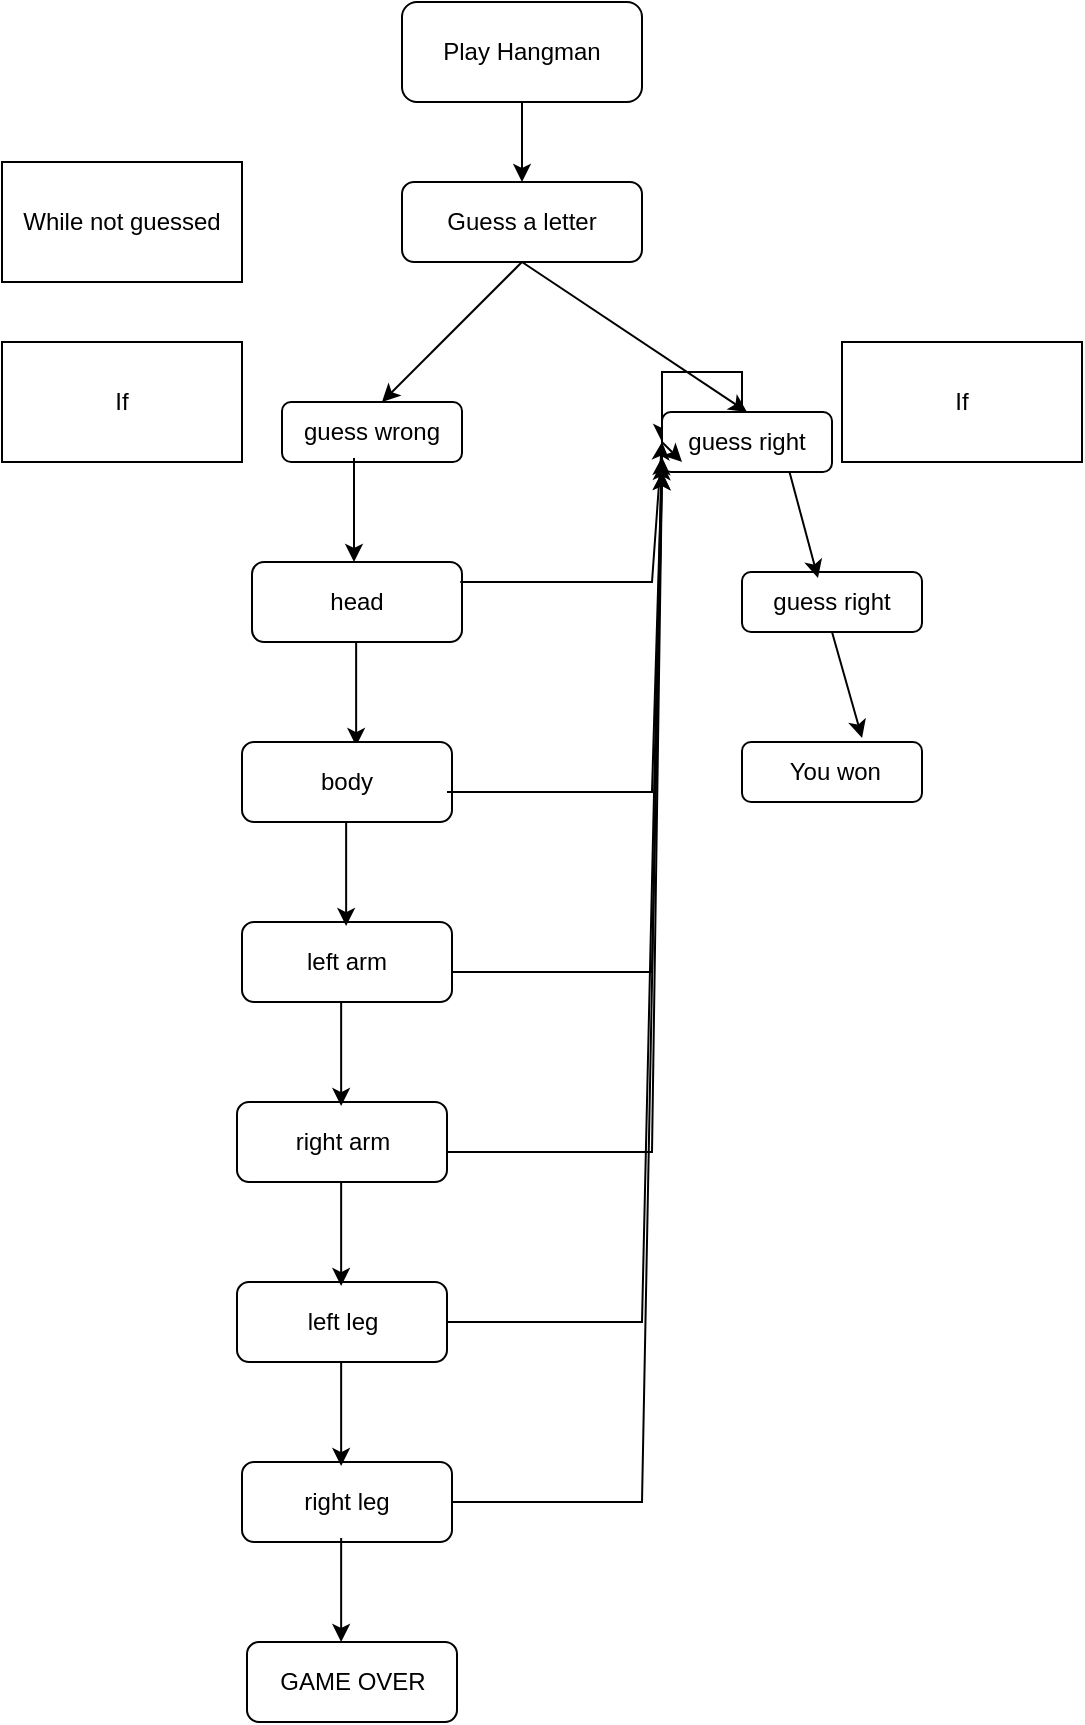 <mxfile version="16.0.3" type="github">
  <diagram id="Vbpvdw_0GRjlD3DwFyju" name="Page-1">
    <mxGraphModel dx="1422" dy="786" grid="1" gridSize="10" guides="1" tooltips="1" connect="1" arrows="1" fold="1" page="1" pageScale="1" pageWidth="850" pageHeight="1100" math="0" shadow="0">
      <root>
        <mxCell id="0" />
        <mxCell id="1" parent="0" />
        <mxCell id="XTJV3Xcrq7BPurxh-azX-1" value="Play Hangman" style="rounded=1;whiteSpace=wrap;html=1;" parent="1" vertex="1">
          <mxGeometry x="300" y="30" width="120" height="50" as="geometry" />
        </mxCell>
        <mxCell id="XTJV3Xcrq7BPurxh-azX-2" value="" style="endArrow=classic;html=1;rounded=0;exitX=0.5;exitY=1;exitDx=0;exitDy=0;" parent="1" source="XTJV3Xcrq7BPurxh-azX-1" edge="1">
          <mxGeometry width="50" height="50" relative="1" as="geometry">
            <mxPoint x="400" y="430" as="sourcePoint" />
            <mxPoint x="360" y="120" as="targetPoint" />
          </mxGeometry>
        </mxCell>
        <mxCell id="XTJV3Xcrq7BPurxh-azX-3" value="Guess a letter" style="rounded=1;whiteSpace=wrap;html=1;" parent="1" vertex="1">
          <mxGeometry x="300" y="120" width="120" height="40" as="geometry" />
        </mxCell>
        <mxCell id="XTJV3Xcrq7BPurxh-azX-4" value="" style="endArrow=classic;html=1;rounded=0;exitX=0.5;exitY=1;exitDx=0;exitDy=0;" parent="1" source="XTJV3Xcrq7BPurxh-azX-3" edge="1">
          <mxGeometry width="50" height="50" relative="1" as="geometry">
            <mxPoint x="400" y="430" as="sourcePoint" />
            <mxPoint x="290" y="230" as="targetPoint" />
          </mxGeometry>
        </mxCell>
        <mxCell id="XTJV3Xcrq7BPurxh-azX-5" value="" style="endArrow=classic;html=1;rounded=0;exitX=0.5;exitY=1;exitDx=0;exitDy=0;entryX=0.5;entryY=0;entryDx=0;entryDy=0;" parent="1" source="XTJV3Xcrq7BPurxh-azX-3" edge="1" target="XTJV3Xcrq7BPurxh-azX-7">
          <mxGeometry width="50" height="50" relative="1" as="geometry">
            <mxPoint x="370" y="170" as="sourcePoint" />
            <mxPoint x="430" y="230" as="targetPoint" />
            <Array as="points" />
          </mxGeometry>
        </mxCell>
        <mxCell id="XTJV3Xcrq7BPurxh-azX-6" value="guess wrong" style="rounded=1;whiteSpace=wrap;html=1;" parent="1" vertex="1">
          <mxGeometry x="240" y="230" width="90" height="30" as="geometry" />
        </mxCell>
        <mxCell id="KTHIXJi9sPrxiIzioin6-3" style="edgeStyle=orthogonalEdgeStyle;rounded=0;orthogonalLoop=1;jettySize=auto;html=1;" edge="1" parent="1" source="XTJV3Xcrq7BPurxh-azX-7">
          <mxGeometry relative="1" as="geometry">
            <mxPoint x="430" y="250" as="targetPoint" />
            <Array as="points">
              <mxPoint x="470" y="215" />
              <mxPoint x="430" y="215" />
            </Array>
          </mxGeometry>
        </mxCell>
        <mxCell id="XTJV3Xcrq7BPurxh-azX-7" value="guess right" style="rounded=1;whiteSpace=wrap;html=1;" parent="1" vertex="1">
          <mxGeometry x="430" y="235" width="85" height="30" as="geometry" />
        </mxCell>
        <mxCell id="XTJV3Xcrq7BPurxh-azX-8" value="" style="endArrow=classic;html=1;rounded=0;exitX=0.4;exitY=0.933;exitDx=0;exitDy=0;exitPerimeter=0;" parent="1" source="XTJV3Xcrq7BPurxh-azX-6" edge="1">
          <mxGeometry width="50" height="50" relative="1" as="geometry">
            <mxPoint x="400" y="430" as="sourcePoint" />
            <mxPoint x="276" y="310" as="targetPoint" />
          </mxGeometry>
        </mxCell>
        <mxCell id="XTJV3Xcrq7BPurxh-azX-24" value="While not guessed" style="rounded=0;whiteSpace=wrap;html=1;" parent="1" vertex="1">
          <mxGeometry x="100" y="110" width="120" height="60" as="geometry" />
        </mxCell>
        <mxCell id="XTJV3Xcrq7BPurxh-azX-25" value="If&lt;span style=&quot;color: rgba(0 , 0 , 0 , 0) ; font-family: monospace ; font-size: 0px&quot;&gt;%3CmxGraphModel%3E%3Croot%3E%3CmxCell%20id%3D%220%22%2F%3E%3CmxCell%20id%3D%221%22%20parent%3D%220%22%2F%3E%3CmxCell%20id%3D%222%22%20value%3D%22Guess%20a%20letter%22%20style%3D%22rounded%3D1%3BwhiteSpace%3Dwrap%3Bhtml%3D1%3B%22%20vertex%3D%221%22%20parent%3D%221%22%3E%3CmxGeometry%20x%3D%22300%22%20y%3D%22120%22%20width%3D%22120%22%20height%3D%2240%22%20as%3D%22geometry%22%2F%3E%3C%2FmxCell%3E%3CmxCell%20id%3D%223%22%20value%3D%22%22%20style%3D%22endArrow%3Dclassic%3Bhtml%3D1%3Brounded%3D0%3BexitX%3D0.5%3BexitY%3D1%3BexitDx%3D0%3BexitDy%3D0%3B%22%20edge%3D%221%22%20source%3D%222%22%20parent%3D%221%22%3E%3CmxGeometry%20width%3D%2250%22%20height%3D%2250%22%20relative%3D%221%22%20as%3D%22geometry%22%3E%3CmxPoint%20x%3D%22400%22%20y%3D%22430%22%20as%3D%22sourcePoint%22%2F%3E%3CmxPoint%20x%3D%22290%22%20y%3D%22230%22%20as%3D%22targetPoint%22%2F%3E%3C%2FmxGeometry%3E%3C%2FmxCell%3E%3CmxCell%20id%3D%224%22%20value%3D%22%22%20style%3D%22endArrow%3Dclassic%3Bhtml%3D1%3Brounded%3D0%3BexitX%3D0.5%3BexitY%3D1%3BexitDx%3D0%3BexitDy%3D0%3B%22%20edge%3D%221%22%20source%3D%222%22%20parent%3D%221%22%3E%3CmxGeometry%20width%3D%2250%22%20height%3D%2250%22%20relative%3D%221%22%20as%3D%22geometry%22%3E%3CmxPoint%20x%3D%22370%22%20y%3D%22170%22%20as%3D%22sourcePoint%22%2F%3E%3CmxPoint%20x%3D%22430%22%20y%3D%22230%22%20as%3D%22targetPoint%22%2F%3E%3CArray%20as%3D%22points%22%3E%3CmxPoint%20x%3D%22420%22%20y%3D%22220%22%2F%3E%3C%2FArray%3E%3C%2FmxGeometry%3E%3C%2FmxCell%3E%3CmxCell%20id%3D%225%22%20value%3D%22guess%20wrong%22%20style%3D%22rounded%3D1%3BwhiteSpace%3Dwrap%3Bhtml%3D1%3B%22%20vertex%3D%221%22%20parent%3D%221%22%3E%3CmxGeometry%20x%3D%22240%22%20y%3D%22230%22%20width%3D%2290%22%20height%3D%2230%22%20as%3D%22geometry%22%2F%3E%3C%2FmxCell%3E%3CmxCell%20id%3D%226%22%20value%3D%22guess%20right%22%20style%3D%22rounded%3D1%3BwhiteSpace%3Dwrap%3Bhtml%3D1%3B%22%20vertex%3D%221%22%20parent%3D%221%22%3E%3CmxGeometry%20x%3D%22400%22%20y%3D%22230%22%20width%3D%2290%22%20height%3D%2230%22%20as%3D%22geometry%22%2F%3E%3C%2FmxCell%3E%3C%2Froot%3E%3C%2FmxGraphModel%3E&lt;/span&gt;&lt;span style=&quot;color: rgba(0 , 0 , 0 , 0) ; font-family: monospace ; font-size: 0px&quot;&gt;%3CmxGraphModel%3E%3Croot%3E%3CmxCell%20id%3D%220%22%2F%3E%3CmxCell%20id%3D%221%22%20parent%3D%220%22%2F%3E%3CmxCell%20id%3D%222%22%20value%3D%22Guess%20a%20letter%22%20style%3D%22rounded%3D1%3BwhiteSpace%3Dwrap%3Bhtml%3D1%3B%22%20vertex%3D%221%22%20parent%3D%221%22%3E%3CmxGeometry%20x%3D%22300%22%20y%3D%22120%22%20width%3D%22120%22%20height%3D%2240%22%20as%3D%22geometry%22%2F%3E%3C%2FmxCell%3E%3CmxCell%20id%3D%223%22%20value%3D%22%22%20style%3D%22endArrow%3Dclassic%3Bhtml%3D1%3Brounded%3D0%3BexitX%3D0.5%3BexitY%3D1%3BexitDx%3D0%3BexitDy%3D0%3B%22%20edge%3D%221%22%20source%3D%222%22%20parent%3D%221%22%3E%3CmxGeometry%20width%3D%2250%22%20height%3D%2250%22%20relative%3D%221%22%20as%3D%22geometry%22%3E%3CmxPoint%20x%3D%22400%22%20y%3D%22430%22%20as%3D%22sourcePoint%22%2F%3E%3CmxPoint%20x%3D%22290%22%20y%3D%22230%22%20as%3D%22targetPoint%22%2F%3E%3C%2FmxGeometry%3E%3C%2FmxCell%3E%3CmxCell%20id%3D%224%22%20value%3D%22%22%20style%3D%22endArrow%3Dclassic%3Bhtml%3D1%3Brounded%3D0%3BexitX%3D0.5%3BexitY%3D1%3BexitDx%3D0%3BexitDy%3D0%3B%22%20edge%3D%221%22%20source%3D%222%22%20parent%3D%221%22%3E%3CmxGeometry%20width%3D%2250%22%20height%3D%2250%22%20relative%3D%221%22%20as%3D%22geometry%22%3E%3CmxPoint%20x%3D%22370%22%20y%3D%22170%22%20as%3D%22sourcePoint%22%2F%3E%3CmxPoint%20x%3D%22430%22%20y%3D%22230%22%20as%3D%22targetPoint%22%2F%3E%3CArray%20as%3D%22points%22%3E%3CmxPoint%20x%3D%22420%22%20y%3D%22220%22%2F%3E%3C%2FArray%3E%3C%2FmxGeometry%3E%3C%2FmxCell%3E%3CmxCell%20id%3D%225%22%20value%3D%22guess%20wrong%22%20style%3D%22rounded%3D1%3BwhiteSpace%3Dwrap%3Bhtml%3D1%3B%22%20vertex%3D%221%22%20parent%3D%221%22%3E%3CmxGeometry%20x%3D%22240%22%20y%3D%22230%22%20width%3D%2290%22%20height%3D%2230%22%20as%3D%22geometry%22%2F%3E%3C%2FmxCell%3E%3CmxCell%20id%3D%226%22%20value%3D%22guess%20right%22%20style%3D%22rounded%3D1%3BwhiteSpace%3Dwrap%3Bhtml%3D1%3B%22%20vertex%3D%221%22%20parent%3D%221%22%3E%3CmxGeometry%20x%3D%22400%22%20y%3D%22230%22%20width%3D%2290%22%20height%3D%2230%22%20as%3D%22geometry%22%2F%3E%3C%2FmxCell%3E%3C%2Froot%3E%3C%2FmxGraphModel%3E&lt;/span&gt;" style="rounded=0;whiteSpace=wrap;html=1;" parent="1" vertex="1">
          <mxGeometry x="100" y="200" width="120" height="60" as="geometry" />
        </mxCell>
        <mxCell id="XTJV3Xcrq7BPurxh-azX-26" value="If&lt;span style=&quot;color: rgba(0 , 0 , 0 , 0) ; font-family: monospace ; font-size: 0px&quot;&gt;%3CmxGraphModel%3E%3Croot%3E%3CmxCell%20id%3D%220%22%2F%3E%3CmxCell%20id%3D%221%22%20parent%3D%220%22%2F%3E%3CmxCell%20id%3D%222%22%20value%3D%22Guess%20a%20letter%22%20style%3D%22rounded%3D1%3BwhiteSpace%3Dwrap%3Bhtml%3D1%3B%22%20vertex%3D%221%22%20parent%3D%221%22%3E%3CmxGeometry%20x%3D%22300%22%20y%3D%22120%22%20width%3D%22120%22%20height%3D%2240%22%20as%3D%22geometry%22%2F%3E%3C%2FmxCell%3E%3CmxCell%20id%3D%223%22%20value%3D%22%22%20style%3D%22endArrow%3Dclassic%3Bhtml%3D1%3Brounded%3D0%3BexitX%3D0.5%3BexitY%3D1%3BexitDx%3D0%3BexitDy%3D0%3B%22%20edge%3D%221%22%20source%3D%222%22%20parent%3D%221%22%3E%3CmxGeometry%20width%3D%2250%22%20height%3D%2250%22%20relative%3D%221%22%20as%3D%22geometry%22%3E%3CmxPoint%20x%3D%22400%22%20y%3D%22430%22%20as%3D%22sourcePoint%22%2F%3E%3CmxPoint%20x%3D%22290%22%20y%3D%22230%22%20as%3D%22targetPoint%22%2F%3E%3C%2FmxGeometry%3E%3C%2FmxCell%3E%3CmxCell%20id%3D%224%22%20value%3D%22%22%20style%3D%22endArrow%3Dclassic%3Bhtml%3D1%3Brounded%3D0%3BexitX%3D0.5%3BexitY%3D1%3BexitDx%3D0%3BexitDy%3D0%3B%22%20edge%3D%221%22%20source%3D%222%22%20parent%3D%221%22%3E%3CmxGeometry%20width%3D%2250%22%20height%3D%2250%22%20relative%3D%221%22%20as%3D%22geometry%22%3E%3CmxPoint%20x%3D%22370%22%20y%3D%22170%22%20as%3D%22sourcePoint%22%2F%3E%3CmxPoint%20x%3D%22430%22%20y%3D%22230%22%20as%3D%22targetPoint%22%2F%3E%3CArray%20as%3D%22points%22%3E%3CmxPoint%20x%3D%22420%22%20y%3D%22220%22%2F%3E%3C%2FArray%3E%3C%2FmxGeometry%3E%3C%2FmxCell%3E%3CmxCell%20id%3D%225%22%20value%3D%22guess%20wrong%22%20style%3D%22rounded%3D1%3BwhiteSpace%3Dwrap%3Bhtml%3D1%3B%22%20vertex%3D%221%22%20parent%3D%221%22%3E%3CmxGeometry%20x%3D%22240%22%20y%3D%22230%22%20width%3D%2290%22%20height%3D%2230%22%20as%3D%22geometry%22%2F%3E%3C%2FmxCell%3E%3CmxCell%20id%3D%226%22%20value%3D%22guess%20right%22%20style%3D%22rounded%3D1%3BwhiteSpace%3Dwrap%3Bhtml%3D1%3B%22%20vertex%3D%221%22%20parent%3D%221%22%3E%3CmxGeometry%20x%3D%22400%22%20y%3D%22230%22%20width%3D%2290%22%20height%3D%2230%22%20as%3D%22geometry%22%2F%3E%3C%2FmxCell%3E%3C%2Froot%3E%3C%2FmxGraphModel%3E&lt;/span&gt;&lt;span style=&quot;color: rgba(0 , 0 , 0 , 0) ; font-family: monospace ; font-size: 0px&quot;&gt;%3CmxGraphModel%3E%3Croot%3E%3CmxCell%20id%3D%220%22%2F%3E%3CmxCell%20id%3D%221%22%20parent%3D%220%22%2F%3E%3CmxCell%20id%3D%222%22%20value%3D%22Guess%20a%20letter%22%20style%3D%22rounded%3D1%3BwhiteSpace%3Dwrap%3Bhtml%3D1%3B%22%20vertex%3D%221%22%20parent%3D%221%22%3E%3CmxGeometry%20x%3D%22300%22%20y%3D%22120%22%20width%3D%22120%22%20height%3D%2240%22%20as%3D%22geometry%22%2F%3E%3C%2FmxCell%3E%3CmxCell%20id%3D%223%22%20value%3D%22%22%20style%3D%22endArrow%3Dclassic%3Bhtml%3D1%3Brounded%3D0%3BexitX%3D0.5%3BexitY%3D1%3BexitDx%3D0%3BexitDy%3D0%3B%22%20edge%3D%221%22%20source%3D%222%22%20parent%3D%221%22%3E%3CmxGeometry%20width%3D%2250%22%20height%3D%2250%22%20relative%3D%221%22%20as%3D%22geometry%22%3E%3CmxPoint%20x%3D%22400%22%20y%3D%22430%22%20as%3D%22sourcePoint%22%2F%3E%3CmxPoint%20x%3D%22290%22%20y%3D%22230%22%20as%3D%22targetPoint%22%2F%3E%3C%2FmxGeometry%3E%3C%2FmxCell%3E%3CmxCell%20id%3D%224%22%20value%3D%22%22%20style%3D%22endArrow%3Dclassic%3Bhtml%3D1%3Brounded%3D0%3BexitX%3D0.5%3BexitY%3D1%3BexitDx%3D0%3BexitDy%3D0%3B%22%20edge%3D%221%22%20source%3D%222%22%20parent%3D%221%22%3E%3CmxGeometry%20width%3D%2250%22%20height%3D%2250%22%20relative%3D%221%22%20as%3D%22geometry%22%3E%3CmxPoint%20x%3D%22370%22%20y%3D%22170%22%20as%3D%22sourcePoint%22%2F%3E%3CmxPoint%20x%3D%22430%22%20y%3D%22230%22%20as%3D%22targetPoint%22%2F%3E%3CArray%20as%3D%22points%22%3E%3CmxPoint%20x%3D%22420%22%20y%3D%22220%22%2F%3E%3C%2FArray%3E%3C%2FmxGeometry%3E%3C%2FmxCell%3E%3CmxCell%20id%3D%225%22%20value%3D%22guess%20wrong%22%20style%3D%22rounded%3D1%3BwhiteSpace%3Dwrap%3Bhtml%3D1%3B%22%20vertex%3D%221%22%20parent%3D%221%22%3E%3CmxGeometry%20x%3D%22240%22%20y%3D%22230%22%20width%3D%2290%22%20height%3D%2230%22%20as%3D%22geometry%22%2F%3E%3C%2FmxCell%3E%3CmxCell%20id%3D%226%22%20value%3D%22guess%20right%22%20style%3D%22rounded%3D1%3BwhiteSpace%3Dwrap%3Bhtml%3D1%3B%22%20vertex%3D%221%22%20parent%3D%221%22%3E%3CmxGeometry%20x%3D%22400%22%20y%3D%22230%22%20width%3D%2290%22%20height%3D%2230%22%20as%3D%22geometry%22%2F%3E%3C%2FmxCell%3E%3C%2Froot%3E%3C%2FmxGraphModel%3E&lt;/span&gt;" style="rounded=0;whiteSpace=wrap;html=1;" parent="1" vertex="1">
          <mxGeometry x="520" y="200" width="120" height="60" as="geometry" />
        </mxCell>
        <mxCell id="XTJV3Xcrq7BPurxh-azX-30" value="head" style="rounded=1;whiteSpace=wrap;html=1;" parent="1" vertex="1">
          <mxGeometry x="225" y="310" width="105" height="40" as="geometry" />
        </mxCell>
        <mxCell id="XTJV3Xcrq7BPurxh-azX-32" value="" style="endArrow=classic;html=1;rounded=0;exitX=0.4;exitY=0.933;exitDx=0;exitDy=0;exitPerimeter=0;" parent="1" edge="1">
          <mxGeometry width="50" height="50" relative="1" as="geometry">
            <mxPoint x="277.07" y="350.0" as="sourcePoint" />
            <mxPoint x="277.07" y="402.01" as="targetPoint" />
          </mxGeometry>
        </mxCell>
        <mxCell id="XTJV3Xcrq7BPurxh-azX-33" value="body" style="rounded=1;whiteSpace=wrap;html=1;" parent="1" vertex="1">
          <mxGeometry x="220" y="400" width="105" height="40" as="geometry" />
        </mxCell>
        <mxCell id="XTJV3Xcrq7BPurxh-azX-34" value="left arm" style="rounded=1;whiteSpace=wrap;html=1;" parent="1" vertex="1">
          <mxGeometry x="220" y="490" width="105" height="40" as="geometry" />
        </mxCell>
        <mxCell id="XTJV3Xcrq7BPurxh-azX-35" value="right arm" style="rounded=1;whiteSpace=wrap;html=1;" parent="1" vertex="1">
          <mxGeometry x="217.5" y="580" width="105" height="40" as="geometry" />
        </mxCell>
        <mxCell id="XTJV3Xcrq7BPurxh-azX-36" value="left leg" style="rounded=1;whiteSpace=wrap;html=1;" parent="1" vertex="1">
          <mxGeometry x="217.5" y="670" width="105" height="40" as="geometry" />
        </mxCell>
        <mxCell id="XTJV3Xcrq7BPurxh-azX-37" value="right leg" style="rounded=1;whiteSpace=wrap;html=1;" parent="1" vertex="1">
          <mxGeometry x="220" y="760" width="105" height="40" as="geometry" />
        </mxCell>
        <mxCell id="XTJV3Xcrq7BPurxh-azX-38" value="GAME OVER" style="rounded=1;whiteSpace=wrap;html=1;" parent="1" vertex="1">
          <mxGeometry x="222.5" y="850" width="105" height="40" as="geometry" />
        </mxCell>
        <mxCell id="XTJV3Xcrq7BPurxh-azX-39" value="" style="endArrow=classic;html=1;rounded=0;exitX=0.4;exitY=0.933;exitDx=0;exitDy=0;exitPerimeter=0;" parent="1" edge="1">
          <mxGeometry width="50" height="50" relative="1" as="geometry">
            <mxPoint x="272.07" y="440" as="sourcePoint" />
            <mxPoint x="272.07" y="492.01" as="targetPoint" />
          </mxGeometry>
        </mxCell>
        <mxCell id="XTJV3Xcrq7BPurxh-azX-40" value="" style="endArrow=classic;html=1;rounded=0;exitX=0.4;exitY=0.933;exitDx=0;exitDy=0;exitPerimeter=0;" parent="1" edge="1">
          <mxGeometry width="50" height="50" relative="1" as="geometry">
            <mxPoint x="269.57" y="530" as="sourcePoint" />
            <mxPoint x="269.57" y="582.01" as="targetPoint" />
          </mxGeometry>
        </mxCell>
        <mxCell id="XTJV3Xcrq7BPurxh-azX-41" value="" style="endArrow=classic;html=1;rounded=0;exitX=0.4;exitY=0.933;exitDx=0;exitDy=0;exitPerimeter=0;" parent="1" edge="1">
          <mxGeometry width="50" height="50" relative="1" as="geometry">
            <mxPoint x="269.57" y="620" as="sourcePoint" />
            <mxPoint x="269.57" y="672.01" as="targetPoint" />
          </mxGeometry>
        </mxCell>
        <mxCell id="XTJV3Xcrq7BPurxh-azX-42" value="" style="endArrow=classic;html=1;rounded=0;exitX=0.4;exitY=0.933;exitDx=0;exitDy=0;exitPerimeter=0;" parent="1" edge="1">
          <mxGeometry width="50" height="50" relative="1" as="geometry">
            <mxPoint x="269.57" y="710" as="sourcePoint" />
            <mxPoint x="269.57" y="762.01" as="targetPoint" />
          </mxGeometry>
        </mxCell>
        <mxCell id="XTJV3Xcrq7BPurxh-azX-44" value="" style="endArrow=classic;html=1;rounded=0;exitX=0.4;exitY=0.933;exitDx=0;exitDy=0;exitPerimeter=0;" parent="1" edge="1">
          <mxGeometry width="50" height="50" relative="1" as="geometry">
            <mxPoint x="269.57" y="797.99" as="sourcePoint" />
            <mxPoint x="269.57" y="850.0" as="targetPoint" />
          </mxGeometry>
        </mxCell>
        <mxCell id="XTJV3Xcrq7BPurxh-azX-45" value="" style="endArrow=classic;html=1;rounded=0;exitX=0.4;exitY=0.933;exitDx=0;exitDy=0;exitPerimeter=0;entryX=0;entryY=0.5;entryDx=0;entryDy=0;" parent="1" target="XTJV3Xcrq7BPurxh-azX-7" edge="1">
          <mxGeometry width="50" height="50" relative="1" as="geometry">
            <mxPoint x="329.13" y="320.0" as="sourcePoint" />
            <mxPoint x="329.13" y="372.01" as="targetPoint" />
            <Array as="points">
              <mxPoint x="425" y="320" />
            </Array>
          </mxGeometry>
        </mxCell>
        <mxCell id="XTJV3Xcrq7BPurxh-azX-46" value="" style="endArrow=classic;html=1;rounded=0;exitX=0.4;exitY=0.933;exitDx=0;exitDy=0;exitPerimeter=0;entryX=0;entryY=0.75;entryDx=0;entryDy=0;" parent="1" target="XTJV3Xcrq7BPurxh-azX-7" edge="1">
          <mxGeometry width="50" height="50" relative="1" as="geometry">
            <mxPoint x="322.5" y="425.0" as="sourcePoint" />
            <mxPoint x="393.37" y="350.0" as="targetPoint" />
            <Array as="points">
              <mxPoint x="425" y="425" />
            </Array>
          </mxGeometry>
        </mxCell>
        <mxCell id="XTJV3Xcrq7BPurxh-azX-47" value="" style="endArrow=classic;html=1;rounded=0;exitX=0.4;exitY=0.933;exitDx=0;exitDy=0;exitPerimeter=0;entryX=0;entryY=1;entryDx=0;entryDy=0;" parent="1" target="XTJV3Xcrq7BPurxh-azX-7" edge="1">
          <mxGeometry width="50" height="50" relative="1" as="geometry">
            <mxPoint x="324.56" y="515.0" as="sourcePoint" />
            <mxPoint x="395.43" y="440.0" as="targetPoint" />
            <Array as="points">
              <mxPoint x="425" y="515" />
            </Array>
          </mxGeometry>
        </mxCell>
        <mxCell id="XTJV3Xcrq7BPurxh-azX-48" value="" style="endArrow=classic;html=1;rounded=0;exitX=0.4;exitY=0.933;exitDx=0;exitDy=0;exitPerimeter=0;entryX=0;entryY=1;entryDx=0;entryDy=0;" parent="1" target="XTJV3Xcrq7BPurxh-azX-7" edge="1">
          <mxGeometry width="50" height="50" relative="1" as="geometry">
            <mxPoint x="322.5" y="605.0" as="sourcePoint" />
            <mxPoint x="393.37" y="530.0" as="targetPoint" />
            <Array as="points">
              <mxPoint x="425" y="605" />
            </Array>
          </mxGeometry>
        </mxCell>
        <mxCell id="XTJV3Xcrq7BPurxh-azX-49" value="guess right" style="rounded=1;whiteSpace=wrap;html=1;" parent="1" vertex="1">
          <mxGeometry x="470" y="315" width="90" height="30" as="geometry" />
        </mxCell>
        <mxCell id="XTJV3Xcrq7BPurxh-azX-53" value="&amp;nbsp;You won" style="rounded=1;whiteSpace=wrap;html=1;" parent="1" vertex="1">
          <mxGeometry x="470" y="400" width="90" height="30" as="geometry" />
        </mxCell>
        <mxCell id="KTHIXJi9sPrxiIzioin6-1" value="" style="endArrow=classic;html=1;rounded=0;exitX=1;exitY=0.5;exitDx=0;exitDy=0;" edge="1" parent="1" source="XTJV3Xcrq7BPurxh-azX-36">
          <mxGeometry width="50" height="50" relative="1" as="geometry">
            <mxPoint x="332.5" y="615" as="sourcePoint" />
            <mxPoint x="440" y="260" as="targetPoint" />
            <Array as="points">
              <mxPoint x="420" y="690" />
              <mxPoint x="430" y="250" />
            </Array>
          </mxGeometry>
        </mxCell>
        <mxCell id="KTHIXJi9sPrxiIzioin6-2" value="" style="endArrow=classic;html=1;rounded=0;exitX=1;exitY=0.5;exitDx=0;exitDy=0;" edge="1" parent="1" source="XTJV3Xcrq7BPurxh-azX-37">
          <mxGeometry width="50" height="50" relative="1" as="geometry">
            <mxPoint x="332.5" y="700" as="sourcePoint" />
            <mxPoint x="430" y="260" as="targetPoint" />
            <Array as="points">
              <mxPoint x="420" y="780" />
              <mxPoint x="430" y="260" />
            </Array>
          </mxGeometry>
        </mxCell>
        <mxCell id="KTHIXJi9sPrxiIzioin6-8" value="" style="endArrow=classic;html=1;rounded=0;exitX=0.75;exitY=1;exitDx=0;exitDy=0;entryX=0.422;entryY=0.1;entryDx=0;entryDy=0;entryPerimeter=0;" edge="1" parent="1" source="XTJV3Xcrq7BPurxh-azX-7" target="XTJV3Xcrq7BPurxh-azX-49">
          <mxGeometry width="50" height="50" relative="1" as="geometry">
            <mxPoint x="400" y="490" as="sourcePoint" />
            <mxPoint x="450" y="440" as="targetPoint" />
          </mxGeometry>
        </mxCell>
        <mxCell id="KTHIXJi9sPrxiIzioin6-10" value="" style="endArrow=classic;html=1;rounded=0;exitX=0.5;exitY=1;exitDx=0;exitDy=0;entryX=0.667;entryY=-0.067;entryDx=0;entryDy=0;entryPerimeter=0;" edge="1" parent="1" source="XTJV3Xcrq7BPurxh-azX-49" target="XTJV3Xcrq7BPurxh-azX-53">
          <mxGeometry width="50" height="50" relative="1" as="geometry">
            <mxPoint x="512.5" y="285" as="sourcePoint" />
            <mxPoint x="527.98" y="338" as="targetPoint" />
          </mxGeometry>
        </mxCell>
      </root>
    </mxGraphModel>
  </diagram>
</mxfile>
